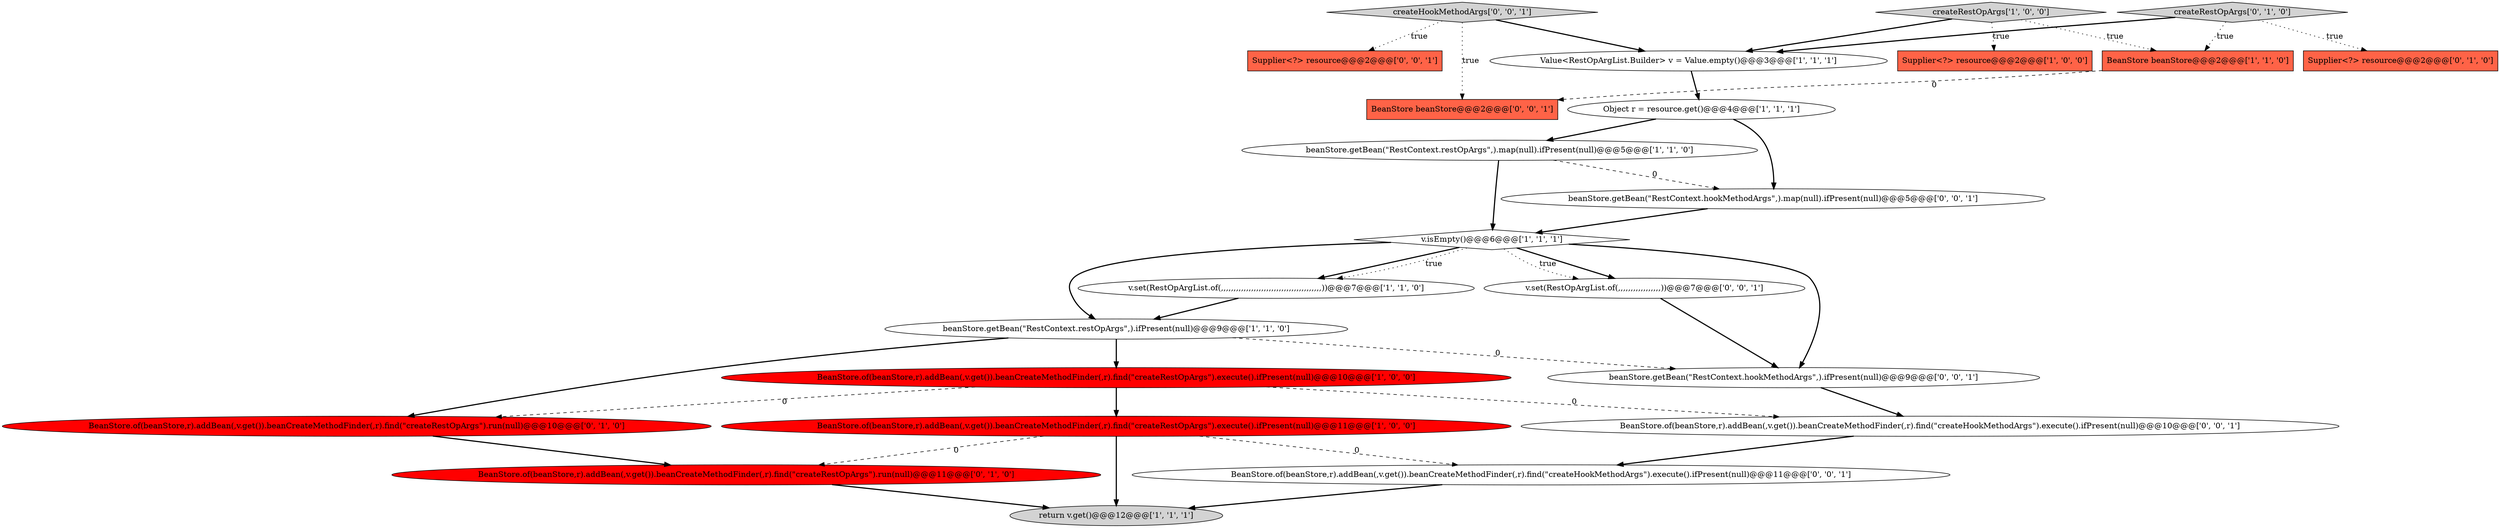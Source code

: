 digraph {
8 [style = filled, label = "Value<RestOpArgList.Builder> v = Value.empty()@@@3@@@['1', '1', '1']", fillcolor = white, shape = ellipse image = "AAA0AAABBB1BBB"];
20 [style = filled, label = "createHookMethodArgs['0', '0', '1']", fillcolor = lightgray, shape = diamond image = "AAA0AAABBB3BBB"];
14 [style = filled, label = "BeanStore.of(beanStore,r).addBean(,v.get()).beanCreateMethodFinder(,r).find(\"createRestOpArgs\").run(null)@@@11@@@['0', '1', '0']", fillcolor = red, shape = ellipse image = "AAA1AAABBB2BBB"];
7 [style = filled, label = "beanStore.getBean(\"RestContext.restOpArgs\",).map(null).ifPresent(null)@@@5@@@['1', '1', '0']", fillcolor = white, shape = ellipse image = "AAA0AAABBB1BBB"];
9 [style = filled, label = "v.isEmpty()@@@6@@@['1', '1', '1']", fillcolor = white, shape = diamond image = "AAA0AAABBB1BBB"];
21 [style = filled, label = "BeanStore beanStore@@@2@@@['0', '0', '1']", fillcolor = tomato, shape = box image = "AAA0AAABBB3BBB"];
10 [style = filled, label = "beanStore.getBean(\"RestContext.restOpArgs\",).ifPresent(null)@@@9@@@['1', '1', '0']", fillcolor = white, shape = ellipse image = "AAA0AAABBB1BBB"];
16 [style = filled, label = "v.set(RestOpArgList.of(,,,,,,,,,,,,,,,,,))@@@7@@@['0', '0', '1']", fillcolor = white, shape = ellipse image = "AAA0AAABBB3BBB"];
22 [style = filled, label = "beanStore.getBean(\"RestContext.hookMethodArgs\",).ifPresent(null)@@@9@@@['0', '0', '1']", fillcolor = white, shape = ellipse image = "AAA0AAABBB3BBB"];
4 [style = filled, label = "BeanStore beanStore@@@2@@@['1', '1', '0']", fillcolor = tomato, shape = box image = "AAA0AAABBB1BBB"];
0 [style = filled, label = "BeanStore.of(beanStore,r).addBean(,v.get()).beanCreateMethodFinder(,r).find(\"createRestOpArgs\").execute().ifPresent(null)@@@10@@@['1', '0', '0']", fillcolor = red, shape = ellipse image = "AAA1AAABBB1BBB"];
15 [style = filled, label = "createRestOpArgs['0', '1', '0']", fillcolor = lightgray, shape = diamond image = "AAA0AAABBB2BBB"];
11 [style = filled, label = "return v.get()@@@12@@@['1', '1', '1']", fillcolor = lightgray, shape = ellipse image = "AAA0AAABBB1BBB"];
18 [style = filled, label = "Supplier<?> resource@@@2@@@['0', '0', '1']", fillcolor = tomato, shape = box image = "AAA0AAABBB3BBB"];
1 [style = filled, label = "createRestOpArgs['1', '0', '0']", fillcolor = lightgray, shape = diamond image = "AAA0AAABBB1BBB"];
17 [style = filled, label = "beanStore.getBean(\"RestContext.hookMethodArgs\",).map(null).ifPresent(null)@@@5@@@['0', '0', '1']", fillcolor = white, shape = ellipse image = "AAA0AAABBB3BBB"];
19 [style = filled, label = "BeanStore.of(beanStore,r).addBean(,v.get()).beanCreateMethodFinder(,r).find(\"createHookMethodArgs\").execute().ifPresent(null)@@@10@@@['0', '0', '1']", fillcolor = white, shape = ellipse image = "AAA0AAABBB3BBB"];
5 [style = filled, label = "Object r = resource.get()@@@4@@@['1', '1', '1']", fillcolor = white, shape = ellipse image = "AAA0AAABBB1BBB"];
13 [style = filled, label = "BeanStore.of(beanStore,r).addBean(,v.get()).beanCreateMethodFinder(,r).find(\"createRestOpArgs\").run(null)@@@10@@@['0', '1', '0']", fillcolor = red, shape = ellipse image = "AAA1AAABBB2BBB"];
23 [style = filled, label = "BeanStore.of(beanStore,r).addBean(,v.get()).beanCreateMethodFinder(,r).find(\"createHookMethodArgs\").execute().ifPresent(null)@@@11@@@['0', '0', '1']", fillcolor = white, shape = ellipse image = "AAA0AAABBB3BBB"];
6 [style = filled, label = "BeanStore.of(beanStore,r).addBean(,v.get()).beanCreateMethodFinder(,r).find(\"createRestOpArgs\").execute().ifPresent(null)@@@11@@@['1', '0', '0']", fillcolor = red, shape = ellipse image = "AAA1AAABBB1BBB"];
3 [style = filled, label = "v.set(RestOpArgList.of(,,,,,,,,,,,,,,,,,,,,,,,,,,,,,,,,,,,,,,,,))@@@7@@@['1', '1', '0']", fillcolor = white, shape = ellipse image = "AAA0AAABBB1BBB"];
2 [style = filled, label = "Supplier<?> resource@@@2@@@['1', '0', '0']", fillcolor = tomato, shape = box image = "AAA0AAABBB1BBB"];
12 [style = filled, label = "Supplier<?> resource@@@2@@@['0', '1', '0']", fillcolor = tomato, shape = box image = "AAA0AAABBB2BBB"];
9->22 [style = bold, label=""];
1->8 [style = bold, label=""];
22->19 [style = bold, label=""];
0->6 [style = bold, label=""];
7->17 [style = dashed, label="0"];
0->19 [style = dashed, label="0"];
17->9 [style = bold, label=""];
1->4 [style = dotted, label="true"];
20->21 [style = dotted, label="true"];
9->10 [style = bold, label=""];
6->14 [style = dashed, label="0"];
10->22 [style = dashed, label="0"];
16->22 [style = bold, label=""];
4->21 [style = dashed, label="0"];
5->17 [style = bold, label=""];
9->16 [style = bold, label=""];
15->4 [style = dotted, label="true"];
7->9 [style = bold, label=""];
3->10 [style = bold, label=""];
20->8 [style = bold, label=""];
8->5 [style = bold, label=""];
10->13 [style = bold, label=""];
19->23 [style = bold, label=""];
6->11 [style = bold, label=""];
10->0 [style = bold, label=""];
0->13 [style = dashed, label="0"];
20->18 [style = dotted, label="true"];
15->12 [style = dotted, label="true"];
9->3 [style = bold, label=""];
5->7 [style = bold, label=""];
9->16 [style = dotted, label="true"];
23->11 [style = bold, label=""];
1->2 [style = dotted, label="true"];
14->11 [style = bold, label=""];
13->14 [style = bold, label=""];
15->8 [style = bold, label=""];
9->3 [style = dotted, label="true"];
6->23 [style = dashed, label="0"];
}

